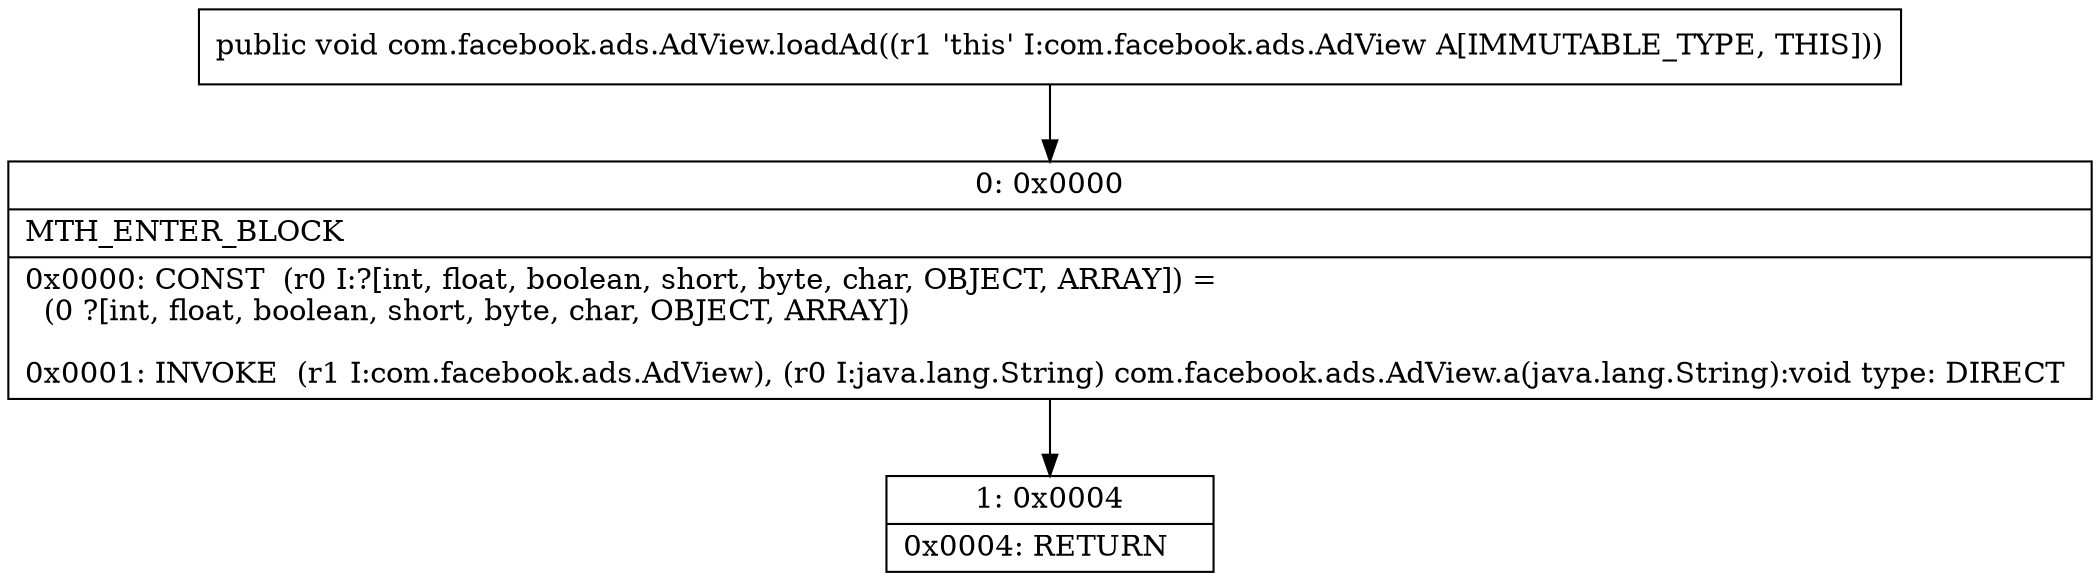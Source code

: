 digraph "CFG forcom.facebook.ads.AdView.loadAd()V" {
Node_0 [shape=record,label="{0\:\ 0x0000|MTH_ENTER_BLOCK\l|0x0000: CONST  (r0 I:?[int, float, boolean, short, byte, char, OBJECT, ARRAY]) = \l  (0 ?[int, float, boolean, short, byte, char, OBJECT, ARRAY])\l \l0x0001: INVOKE  (r1 I:com.facebook.ads.AdView), (r0 I:java.lang.String) com.facebook.ads.AdView.a(java.lang.String):void type: DIRECT \l}"];
Node_1 [shape=record,label="{1\:\ 0x0004|0x0004: RETURN   \l}"];
MethodNode[shape=record,label="{public void com.facebook.ads.AdView.loadAd((r1 'this' I:com.facebook.ads.AdView A[IMMUTABLE_TYPE, THIS])) }"];
MethodNode -> Node_0;
Node_0 -> Node_1;
}

